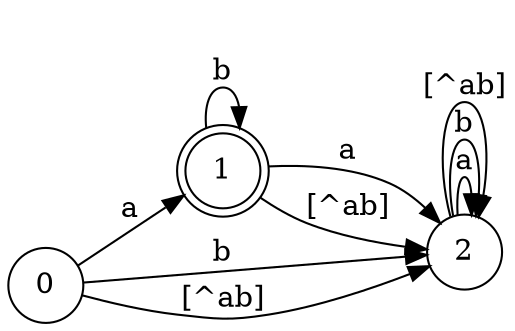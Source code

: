digraph NFA {
    rankdir=LR;
    node [shape = doublecircle]; 1;
    node [shape = circle];
    0 -> 1 [label="a"];
    0 -> 2 [label="b"];
    0 -> 2 [label="[^ab]"];
    1 -> 2 [label="a"];
    1 -> 1 [label="b"];
    1 -> 2 [label="[^ab]"];
    2 -> 2 [label="a"];
    2 -> 2 [label="b"];
    2 -> 2 [label="[^ab]"];
}
